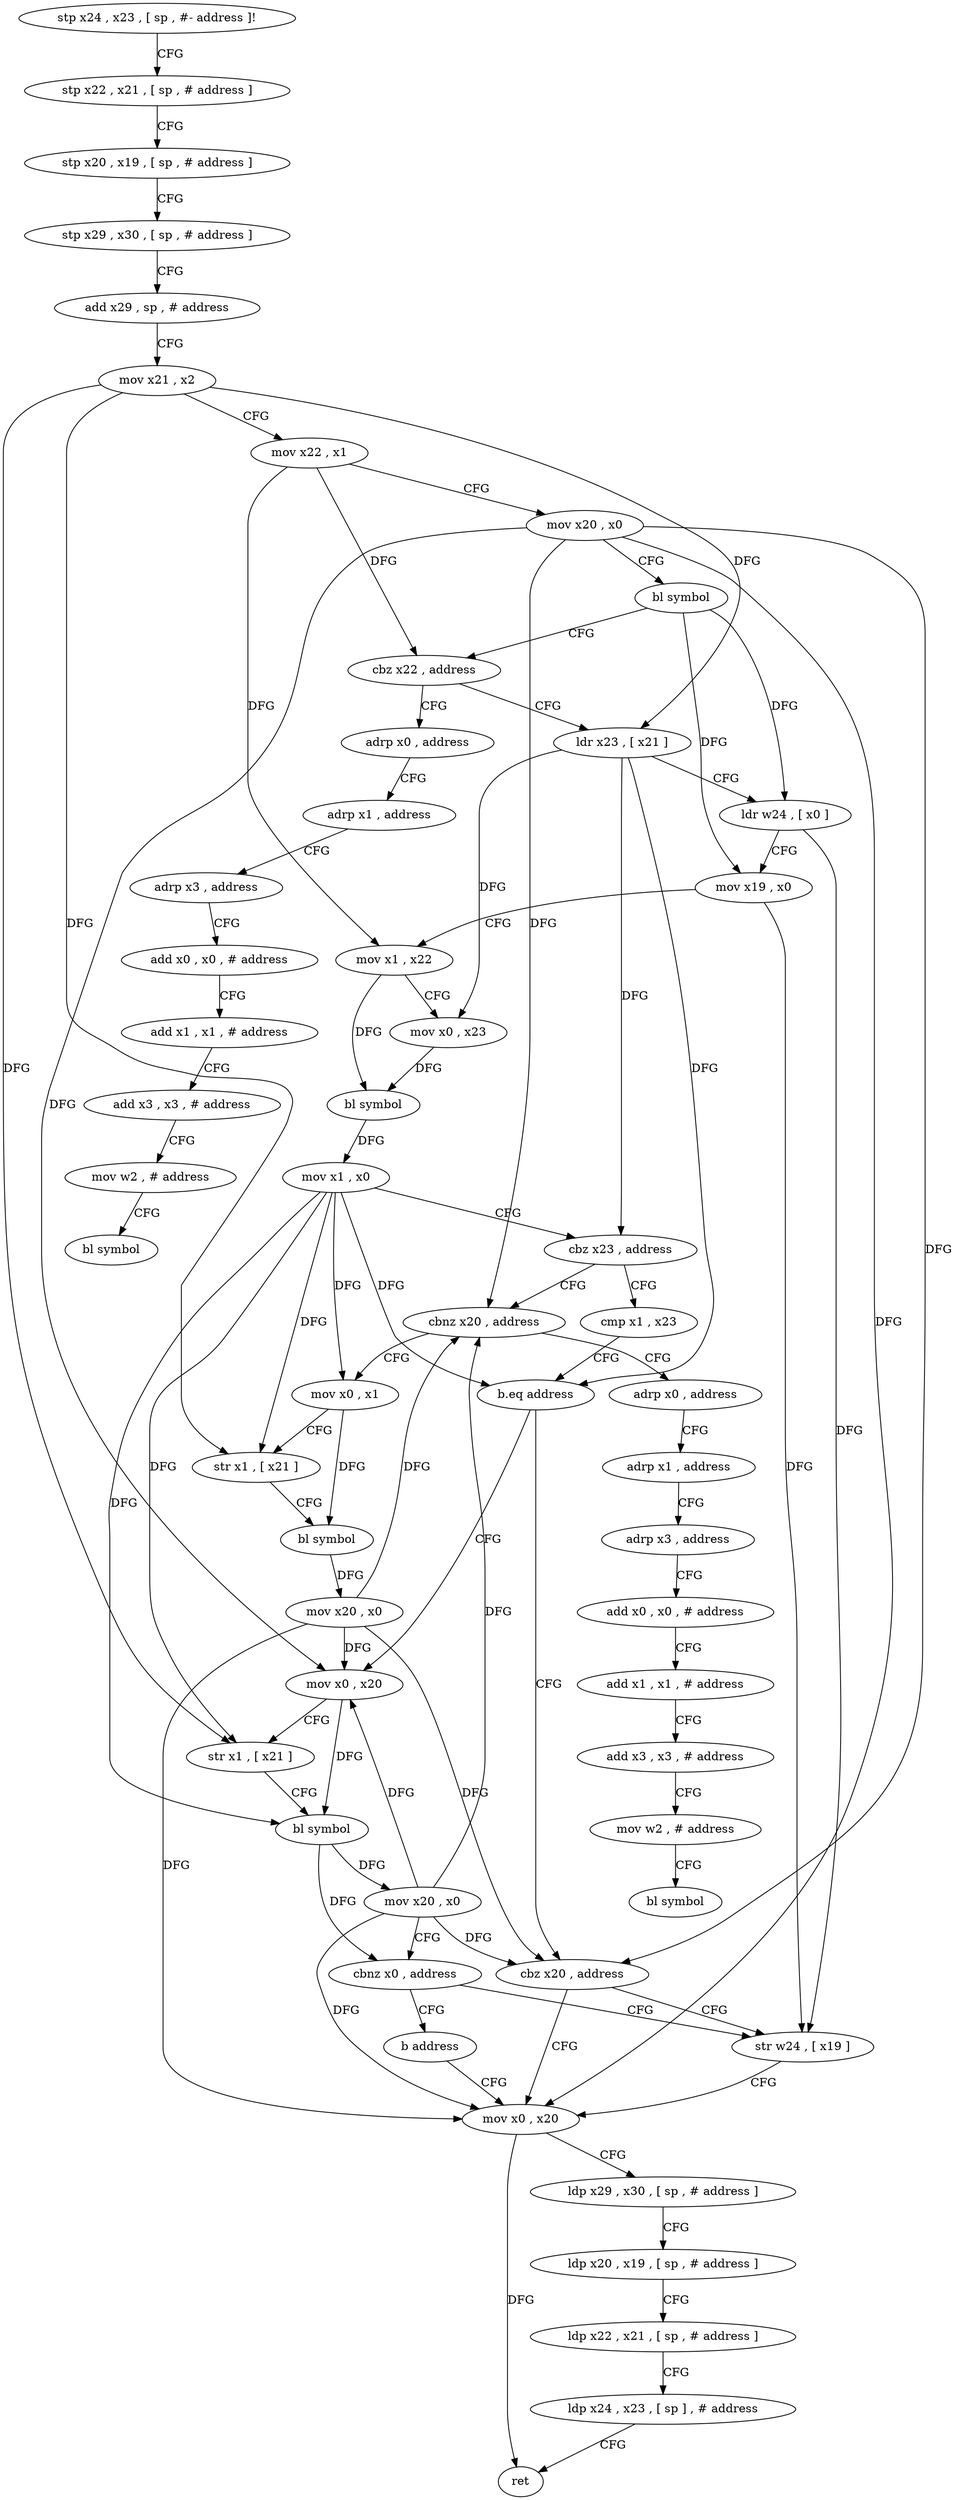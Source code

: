 digraph "func" {
"4259436" [label = "stp x24 , x23 , [ sp , #- address ]!" ]
"4259440" [label = "stp x22 , x21 , [ sp , # address ]" ]
"4259444" [label = "stp x20 , x19 , [ sp , # address ]" ]
"4259448" [label = "stp x29 , x30 , [ sp , # address ]" ]
"4259452" [label = "add x29 , sp , # address" ]
"4259456" [label = "mov x21 , x2" ]
"4259460" [label = "mov x22 , x1" ]
"4259464" [label = "mov x20 , x0" ]
"4259468" [label = "bl symbol" ]
"4259472" [label = "cbz x22 , address" ]
"4259592" [label = "adrp x0 , address" ]
"4259476" [label = "ldr x23 , [ x21 ]" ]
"4259596" [label = "adrp x1 , address" ]
"4259600" [label = "adrp x3 , address" ]
"4259604" [label = "add x0 , x0 , # address" ]
"4259608" [label = "add x1 , x1 , # address" ]
"4259612" [label = "add x3 , x3 , # address" ]
"4259616" [label = "mov w2 , # address" ]
"4259620" [label = "bl symbol" ]
"4259480" [label = "ldr w24 , [ x0 ]" ]
"4259484" [label = "mov x19 , x0" ]
"4259488" [label = "mov x1 , x22" ]
"4259492" [label = "mov x0 , x23" ]
"4259496" [label = "bl symbol" ]
"4259500" [label = "mov x1 , x0" ]
"4259504" [label = "cbz x23 , address" ]
"4259540" [label = "cbnz x20 , address" ]
"4259508" [label = "cmp x1 , x23" ]
"4259624" [label = "adrp x0 , address" ]
"4259544" [label = "mov x0 , x1" ]
"4259512" [label = "b.eq address" ]
"4259560" [label = "cbz x20 , address" ]
"4259516" [label = "mov x0 , x20" ]
"4259628" [label = "adrp x1 , address" ]
"4259632" [label = "adrp x3 , address" ]
"4259636" [label = "add x0 , x0 , # address" ]
"4259640" [label = "add x1 , x1 , # address" ]
"4259644" [label = "add x3 , x3 , # address" ]
"4259648" [label = "mov w2 , # address" ]
"4259652" [label = "bl symbol" ]
"4259548" [label = "str x1 , [ x21 ]" ]
"4259552" [label = "bl symbol" ]
"4259556" [label = "mov x20 , x0" ]
"4259568" [label = "mov x0 , x20" ]
"4259564" [label = "str w24 , [ x19 ]" ]
"4259520" [label = "str x1 , [ x21 ]" ]
"4259524" [label = "bl symbol" ]
"4259528" [label = "mov x20 , x0" ]
"4259532" [label = "cbnz x0 , address" ]
"4259536" [label = "b address" ]
"4259572" [label = "ldp x29 , x30 , [ sp , # address ]" ]
"4259576" [label = "ldp x20 , x19 , [ sp , # address ]" ]
"4259580" [label = "ldp x22 , x21 , [ sp , # address ]" ]
"4259584" [label = "ldp x24 , x23 , [ sp ] , # address" ]
"4259588" [label = "ret" ]
"4259436" -> "4259440" [ label = "CFG" ]
"4259440" -> "4259444" [ label = "CFG" ]
"4259444" -> "4259448" [ label = "CFG" ]
"4259448" -> "4259452" [ label = "CFG" ]
"4259452" -> "4259456" [ label = "CFG" ]
"4259456" -> "4259460" [ label = "CFG" ]
"4259456" -> "4259476" [ label = "DFG" ]
"4259456" -> "4259548" [ label = "DFG" ]
"4259456" -> "4259520" [ label = "DFG" ]
"4259460" -> "4259464" [ label = "CFG" ]
"4259460" -> "4259472" [ label = "DFG" ]
"4259460" -> "4259488" [ label = "DFG" ]
"4259464" -> "4259468" [ label = "CFG" ]
"4259464" -> "4259540" [ label = "DFG" ]
"4259464" -> "4259560" [ label = "DFG" ]
"4259464" -> "4259516" [ label = "DFG" ]
"4259464" -> "4259568" [ label = "DFG" ]
"4259468" -> "4259472" [ label = "CFG" ]
"4259468" -> "4259480" [ label = "DFG" ]
"4259468" -> "4259484" [ label = "DFG" ]
"4259472" -> "4259592" [ label = "CFG" ]
"4259472" -> "4259476" [ label = "CFG" ]
"4259592" -> "4259596" [ label = "CFG" ]
"4259476" -> "4259480" [ label = "CFG" ]
"4259476" -> "4259492" [ label = "DFG" ]
"4259476" -> "4259504" [ label = "DFG" ]
"4259476" -> "4259512" [ label = "DFG" ]
"4259596" -> "4259600" [ label = "CFG" ]
"4259600" -> "4259604" [ label = "CFG" ]
"4259604" -> "4259608" [ label = "CFG" ]
"4259608" -> "4259612" [ label = "CFG" ]
"4259612" -> "4259616" [ label = "CFG" ]
"4259616" -> "4259620" [ label = "CFG" ]
"4259480" -> "4259484" [ label = "CFG" ]
"4259480" -> "4259564" [ label = "DFG" ]
"4259484" -> "4259488" [ label = "CFG" ]
"4259484" -> "4259564" [ label = "DFG" ]
"4259488" -> "4259492" [ label = "CFG" ]
"4259488" -> "4259496" [ label = "DFG" ]
"4259492" -> "4259496" [ label = "DFG" ]
"4259496" -> "4259500" [ label = "DFG" ]
"4259500" -> "4259504" [ label = "CFG" ]
"4259500" -> "4259512" [ label = "DFG" ]
"4259500" -> "4259544" [ label = "DFG" ]
"4259500" -> "4259548" [ label = "DFG" ]
"4259500" -> "4259520" [ label = "DFG" ]
"4259500" -> "4259524" [ label = "DFG" ]
"4259504" -> "4259540" [ label = "CFG" ]
"4259504" -> "4259508" [ label = "CFG" ]
"4259540" -> "4259624" [ label = "CFG" ]
"4259540" -> "4259544" [ label = "CFG" ]
"4259508" -> "4259512" [ label = "CFG" ]
"4259624" -> "4259628" [ label = "CFG" ]
"4259544" -> "4259548" [ label = "CFG" ]
"4259544" -> "4259552" [ label = "DFG" ]
"4259512" -> "4259560" [ label = "CFG" ]
"4259512" -> "4259516" [ label = "CFG" ]
"4259560" -> "4259568" [ label = "CFG" ]
"4259560" -> "4259564" [ label = "CFG" ]
"4259516" -> "4259520" [ label = "CFG" ]
"4259516" -> "4259524" [ label = "DFG" ]
"4259628" -> "4259632" [ label = "CFG" ]
"4259632" -> "4259636" [ label = "CFG" ]
"4259636" -> "4259640" [ label = "CFG" ]
"4259640" -> "4259644" [ label = "CFG" ]
"4259644" -> "4259648" [ label = "CFG" ]
"4259648" -> "4259652" [ label = "CFG" ]
"4259548" -> "4259552" [ label = "CFG" ]
"4259552" -> "4259556" [ label = "DFG" ]
"4259556" -> "4259560" [ label = "DFG" ]
"4259556" -> "4259540" [ label = "DFG" ]
"4259556" -> "4259516" [ label = "DFG" ]
"4259556" -> "4259568" [ label = "DFG" ]
"4259568" -> "4259572" [ label = "CFG" ]
"4259568" -> "4259588" [ label = "DFG" ]
"4259564" -> "4259568" [ label = "CFG" ]
"4259520" -> "4259524" [ label = "CFG" ]
"4259524" -> "4259528" [ label = "DFG" ]
"4259524" -> "4259532" [ label = "DFG" ]
"4259528" -> "4259532" [ label = "CFG" ]
"4259528" -> "4259540" [ label = "DFG" ]
"4259528" -> "4259560" [ label = "DFG" ]
"4259528" -> "4259516" [ label = "DFG" ]
"4259528" -> "4259568" [ label = "DFG" ]
"4259532" -> "4259564" [ label = "CFG" ]
"4259532" -> "4259536" [ label = "CFG" ]
"4259536" -> "4259568" [ label = "CFG" ]
"4259572" -> "4259576" [ label = "CFG" ]
"4259576" -> "4259580" [ label = "CFG" ]
"4259580" -> "4259584" [ label = "CFG" ]
"4259584" -> "4259588" [ label = "CFG" ]
}
